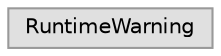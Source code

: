 digraph "Graphical Class Hierarchy"
{
 
  bgcolor="transparent";
  edge [fontname=Helvetica,fontsize=10,labelfontname=Helvetica,labelfontsize=10];
  node [fontname=Helvetica,fontsize=10,shape=box,height=0.2,width=0.4];
  rankdir="LR";
  Node0 [id="Node000000",label="RuntimeWarning",height=0.2,width=0.4,color="grey60", fillcolor="#E0E0E0", style="filled",tooltip=" "];
}
